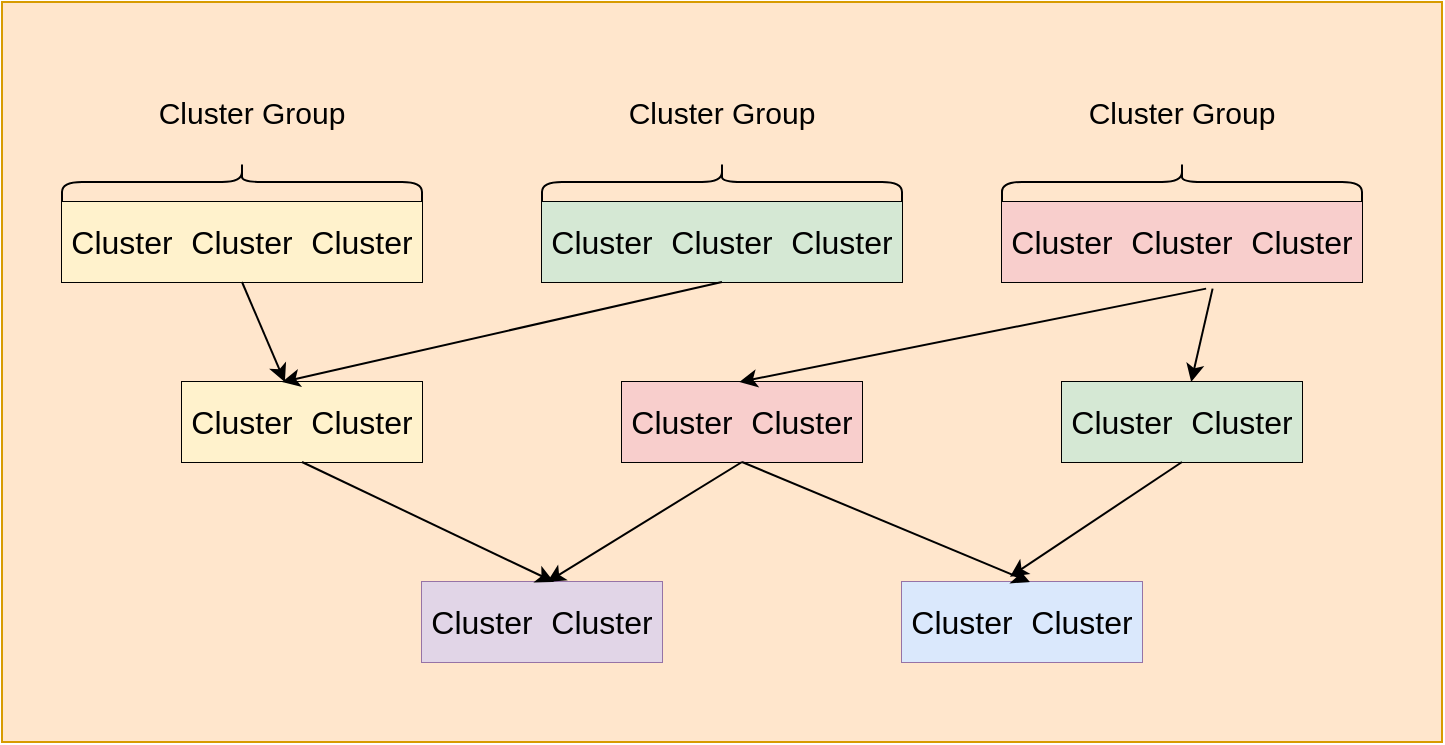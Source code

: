 <mxfile version="24.2.5" type="device">
  <diagram name="第 1 页" id="VGetV-blzMCB5gs2P7la">
    <mxGraphModel dx="2074" dy="1205" grid="1" gridSize="10" guides="1" tooltips="1" connect="1" arrows="1" fold="1" page="1" pageScale="1" pageWidth="827" pageHeight="1169" math="0" shadow="0">
      <root>
        <mxCell id="0" />
        <mxCell id="1" parent="0" />
        <mxCell id="lKoeeoKcMWWjzTY6-UFA-66" value="" style="rounded=0;whiteSpace=wrap;html=1;fillColor=#ffe6cc;strokeColor=#d79b00;" vertex="1" parent="1">
          <mxGeometry x="120" y="380" width="720" height="370" as="geometry" />
        </mxCell>
        <mxCell id="lKoeeoKcMWWjzTY6-UFA-3" value="" style="shape=table;startSize=0;container=1;collapsible=0;childLayout=tableLayout;fontSize=16;" vertex="1" parent="1">
          <mxGeometry x="150" y="480" width="180" height="40" as="geometry" />
        </mxCell>
        <mxCell id="lKoeeoKcMWWjzTY6-UFA-4" value="" style="shape=tableRow;horizontal=0;startSize=0;swimlaneHead=0;swimlaneBody=0;strokeColor=inherit;top=0;left=0;bottom=0;right=0;collapsible=0;dropTarget=0;fillColor=none;points=[[0,0.5],[1,0.5]];portConstraint=eastwest;fontSize=16;" vertex="1" parent="lKoeeoKcMWWjzTY6-UFA-3">
          <mxGeometry width="180" height="40" as="geometry" />
        </mxCell>
        <mxCell id="lKoeeoKcMWWjzTY6-UFA-5" value="Cluster" style="shape=partialRectangle;html=1;whiteSpace=wrap;connectable=0;strokeColor=#d6b656;overflow=hidden;fillColor=#fff2cc;top=0;left=0;bottom=0;right=0;pointerEvents=1;fontSize=16;" vertex="1" parent="lKoeeoKcMWWjzTY6-UFA-4">
          <mxGeometry width="60" height="40" as="geometry">
            <mxRectangle width="60" height="40" as="alternateBounds" />
          </mxGeometry>
        </mxCell>
        <mxCell id="lKoeeoKcMWWjzTY6-UFA-6" value="Cluster" style="shape=partialRectangle;html=1;whiteSpace=wrap;connectable=0;strokeColor=#d6b656;overflow=hidden;fillColor=#fff2cc;top=0;left=0;bottom=0;right=0;pointerEvents=1;fontSize=16;" vertex="1" parent="lKoeeoKcMWWjzTY6-UFA-4">
          <mxGeometry x="60" width="60" height="40" as="geometry">
            <mxRectangle width="60" height="40" as="alternateBounds" />
          </mxGeometry>
        </mxCell>
        <mxCell id="lKoeeoKcMWWjzTY6-UFA-7" value="Cluster" style="shape=partialRectangle;html=1;whiteSpace=wrap;connectable=0;strokeColor=#d6b656;overflow=hidden;fillColor=#fff2cc;top=0;left=0;bottom=0;right=0;pointerEvents=1;fontSize=16;" vertex="1" parent="lKoeeoKcMWWjzTY6-UFA-4">
          <mxGeometry x="120" width="60" height="40" as="geometry">
            <mxRectangle width="60" height="40" as="alternateBounds" />
          </mxGeometry>
        </mxCell>
        <mxCell id="lKoeeoKcMWWjzTY6-UFA-21" value="" style="shape=table;startSize=0;container=1;collapsible=0;childLayout=tableLayout;fontSize=16;" vertex="1" parent="1">
          <mxGeometry x="390" y="480" width="180" height="40" as="geometry" />
        </mxCell>
        <mxCell id="lKoeeoKcMWWjzTY6-UFA-22" value="" style="shape=tableRow;horizontal=0;startSize=0;swimlaneHead=0;swimlaneBody=0;strokeColor=inherit;top=0;left=0;bottom=0;right=0;collapsible=0;dropTarget=0;fillColor=none;points=[[0,0.5],[1,0.5]];portConstraint=eastwest;fontSize=16;" vertex="1" parent="lKoeeoKcMWWjzTY6-UFA-21">
          <mxGeometry width="180" height="40" as="geometry" />
        </mxCell>
        <mxCell id="lKoeeoKcMWWjzTY6-UFA-23" value="Cluster" style="shape=partialRectangle;html=1;whiteSpace=wrap;connectable=0;strokeColor=#82b366;overflow=hidden;fillColor=#d5e8d4;top=0;left=0;bottom=0;right=0;pointerEvents=1;fontSize=16;" vertex="1" parent="lKoeeoKcMWWjzTY6-UFA-22">
          <mxGeometry width="60" height="40" as="geometry">
            <mxRectangle width="60" height="40" as="alternateBounds" />
          </mxGeometry>
        </mxCell>
        <mxCell id="lKoeeoKcMWWjzTY6-UFA-24" value="Cluster" style="shape=partialRectangle;html=1;whiteSpace=wrap;connectable=0;strokeColor=#82b366;overflow=hidden;fillColor=#d5e8d4;top=0;left=0;bottom=0;right=0;pointerEvents=1;fontSize=16;" vertex="1" parent="lKoeeoKcMWWjzTY6-UFA-22">
          <mxGeometry x="60" width="60" height="40" as="geometry">
            <mxRectangle width="60" height="40" as="alternateBounds" />
          </mxGeometry>
        </mxCell>
        <mxCell id="lKoeeoKcMWWjzTY6-UFA-25" value="Cluster" style="shape=partialRectangle;html=1;whiteSpace=wrap;connectable=0;strokeColor=#82b366;overflow=hidden;fillColor=#d5e8d4;top=0;left=0;bottom=0;right=0;pointerEvents=1;fontSize=16;" vertex="1" parent="lKoeeoKcMWWjzTY6-UFA-22">
          <mxGeometry x="120" width="60" height="40" as="geometry">
            <mxRectangle width="60" height="40" as="alternateBounds" />
          </mxGeometry>
        </mxCell>
        <mxCell id="lKoeeoKcMWWjzTY6-UFA-26" value="" style="shape=table;startSize=0;container=1;collapsible=0;childLayout=tableLayout;fontSize=16;" vertex="1" parent="1">
          <mxGeometry x="620" y="480" width="180" height="40" as="geometry" />
        </mxCell>
        <mxCell id="lKoeeoKcMWWjzTY6-UFA-27" value="" style="shape=tableRow;horizontal=0;startSize=0;swimlaneHead=0;swimlaneBody=0;strokeColor=inherit;top=0;left=0;bottom=0;right=0;collapsible=0;dropTarget=0;fillColor=none;points=[[0,0.5],[1,0.5]];portConstraint=eastwest;fontSize=16;" vertex="1" parent="lKoeeoKcMWWjzTY6-UFA-26">
          <mxGeometry width="180" height="40" as="geometry" />
        </mxCell>
        <mxCell id="lKoeeoKcMWWjzTY6-UFA-28" value="Cluster" style="shape=partialRectangle;html=1;whiteSpace=wrap;connectable=0;strokeColor=#b85450;overflow=hidden;fillColor=#f8cecc;top=0;left=0;bottom=0;right=0;pointerEvents=1;fontSize=16;" vertex="1" parent="lKoeeoKcMWWjzTY6-UFA-27">
          <mxGeometry width="60" height="40" as="geometry">
            <mxRectangle width="60" height="40" as="alternateBounds" />
          </mxGeometry>
        </mxCell>
        <mxCell id="lKoeeoKcMWWjzTY6-UFA-29" value="Cluster" style="shape=partialRectangle;html=1;whiteSpace=wrap;connectable=0;strokeColor=#b85450;overflow=hidden;fillColor=#f8cecc;top=0;left=0;bottom=0;right=0;pointerEvents=1;fontSize=16;" vertex="1" parent="lKoeeoKcMWWjzTY6-UFA-27">
          <mxGeometry x="60" width="60" height="40" as="geometry">
            <mxRectangle width="60" height="40" as="alternateBounds" />
          </mxGeometry>
        </mxCell>
        <mxCell id="lKoeeoKcMWWjzTY6-UFA-30" value="Cluster" style="shape=partialRectangle;html=1;whiteSpace=wrap;connectable=0;strokeColor=#b85450;overflow=hidden;fillColor=#f8cecc;top=0;left=0;bottom=0;right=0;pointerEvents=1;fontSize=16;" vertex="1" parent="lKoeeoKcMWWjzTY6-UFA-27">
          <mxGeometry x="120" width="60" height="40" as="geometry">
            <mxRectangle width="60" height="40" as="alternateBounds" />
          </mxGeometry>
        </mxCell>
        <mxCell id="lKoeeoKcMWWjzTY6-UFA-31" value="" style="shape=table;startSize=0;container=1;collapsible=0;childLayout=tableLayout;fontSize=16;" vertex="1" parent="1">
          <mxGeometry x="210" y="570" width="120" height="40" as="geometry" />
        </mxCell>
        <mxCell id="lKoeeoKcMWWjzTY6-UFA-32" value="" style="shape=tableRow;horizontal=0;startSize=0;swimlaneHead=0;swimlaneBody=0;strokeColor=inherit;top=0;left=0;bottom=0;right=0;collapsible=0;dropTarget=0;fillColor=none;points=[[0,0.5],[1,0.5]];portConstraint=eastwest;fontSize=16;" vertex="1" parent="lKoeeoKcMWWjzTY6-UFA-31">
          <mxGeometry width="120" height="40" as="geometry" />
        </mxCell>
        <mxCell id="lKoeeoKcMWWjzTY6-UFA-33" value="Cluster" style="shape=partialRectangle;html=1;whiteSpace=wrap;connectable=0;strokeColor=#d6b656;overflow=hidden;fillColor=#fff2cc;top=0;left=0;bottom=0;right=0;pointerEvents=1;fontSize=16;" vertex="1" parent="lKoeeoKcMWWjzTY6-UFA-32">
          <mxGeometry width="60" height="40" as="geometry">
            <mxRectangle width="60" height="40" as="alternateBounds" />
          </mxGeometry>
        </mxCell>
        <mxCell id="lKoeeoKcMWWjzTY6-UFA-34" value="Cluster" style="shape=partialRectangle;html=1;whiteSpace=wrap;connectable=0;strokeColor=#d6b656;overflow=hidden;fillColor=#fff2cc;top=0;left=0;bottom=0;right=0;pointerEvents=1;fontSize=16;" vertex="1" parent="lKoeeoKcMWWjzTY6-UFA-32">
          <mxGeometry x="60" width="60" height="40" as="geometry">
            <mxRectangle width="60" height="40" as="alternateBounds" />
          </mxGeometry>
        </mxCell>
        <mxCell id="lKoeeoKcMWWjzTY6-UFA-36" value="" style="shape=table;startSize=0;container=1;collapsible=0;childLayout=tableLayout;fontSize=16;" vertex="1" parent="1">
          <mxGeometry x="430" y="570" width="120" height="40" as="geometry" />
        </mxCell>
        <mxCell id="lKoeeoKcMWWjzTY6-UFA-37" value="" style="shape=tableRow;horizontal=0;startSize=0;swimlaneHead=0;swimlaneBody=0;strokeColor=inherit;top=0;left=0;bottom=0;right=0;collapsible=0;dropTarget=0;fillColor=none;points=[[0,0.5],[1,0.5]];portConstraint=eastwest;fontSize=16;" vertex="1" parent="lKoeeoKcMWWjzTY6-UFA-36">
          <mxGeometry width="120" height="40" as="geometry" />
        </mxCell>
        <mxCell id="lKoeeoKcMWWjzTY6-UFA-38" value="Cluster" style="shape=partialRectangle;html=1;whiteSpace=wrap;connectable=0;strokeColor=#b85450;overflow=hidden;fillColor=#f8cecc;top=0;left=0;bottom=0;right=0;pointerEvents=1;fontSize=16;" vertex="1" parent="lKoeeoKcMWWjzTY6-UFA-37">
          <mxGeometry width="60" height="40" as="geometry">
            <mxRectangle width="60" height="40" as="alternateBounds" />
          </mxGeometry>
        </mxCell>
        <mxCell id="lKoeeoKcMWWjzTY6-UFA-39" value="Cluster" style="shape=partialRectangle;html=1;whiteSpace=wrap;connectable=0;strokeColor=#b85450;overflow=hidden;fillColor=#f8cecc;top=0;left=0;bottom=0;right=0;pointerEvents=1;fontSize=16;" vertex="1" parent="lKoeeoKcMWWjzTY6-UFA-37">
          <mxGeometry x="60" width="60" height="40" as="geometry">
            <mxRectangle width="60" height="40" as="alternateBounds" />
          </mxGeometry>
        </mxCell>
        <mxCell id="lKoeeoKcMWWjzTY6-UFA-40" value="" style="shape=table;startSize=0;container=1;collapsible=0;childLayout=tableLayout;fontSize=16;" vertex="1" parent="1">
          <mxGeometry x="650" y="570" width="120" height="40" as="geometry" />
        </mxCell>
        <mxCell id="lKoeeoKcMWWjzTY6-UFA-41" value="" style="shape=tableRow;horizontal=0;startSize=0;swimlaneHead=0;swimlaneBody=0;strokeColor=inherit;top=0;left=0;bottom=0;right=0;collapsible=0;dropTarget=0;fillColor=none;points=[[0,0.5],[1,0.5]];portConstraint=eastwest;fontSize=16;" vertex="1" parent="lKoeeoKcMWWjzTY6-UFA-40">
          <mxGeometry width="120" height="40" as="geometry" />
        </mxCell>
        <mxCell id="lKoeeoKcMWWjzTY6-UFA-42" value="Cluster" style="shape=partialRectangle;html=1;whiteSpace=wrap;connectable=0;strokeColor=#82b366;overflow=hidden;fillColor=#d5e8d4;top=0;left=0;bottom=0;right=0;pointerEvents=1;fontSize=16;" vertex="1" parent="lKoeeoKcMWWjzTY6-UFA-41">
          <mxGeometry width="60" height="40" as="geometry">
            <mxRectangle width="60" height="40" as="alternateBounds" />
          </mxGeometry>
        </mxCell>
        <mxCell id="lKoeeoKcMWWjzTY6-UFA-43" value="Cluster" style="shape=partialRectangle;html=1;whiteSpace=wrap;connectable=0;strokeColor=#82b366;overflow=hidden;fillColor=#d5e8d4;top=0;left=0;bottom=0;right=0;pointerEvents=1;fontSize=16;" vertex="1" parent="lKoeeoKcMWWjzTY6-UFA-41">
          <mxGeometry x="60" width="60" height="40" as="geometry">
            <mxRectangle width="60" height="40" as="alternateBounds" />
          </mxGeometry>
        </mxCell>
        <mxCell id="lKoeeoKcMWWjzTY6-UFA-44" value="" style="shape=table;startSize=0;container=1;collapsible=0;childLayout=tableLayout;fontSize=16;fillColor=#e1d5e7;strokeColor=#9673a6;" vertex="1" parent="1">
          <mxGeometry x="330" y="670" width="120" height="40" as="geometry" />
        </mxCell>
        <mxCell id="lKoeeoKcMWWjzTY6-UFA-45" value="" style="shape=tableRow;horizontal=0;startSize=0;swimlaneHead=0;swimlaneBody=0;strokeColor=inherit;top=0;left=0;bottom=0;right=0;collapsible=0;dropTarget=0;fillColor=none;points=[[0,0.5],[1,0.5]];portConstraint=eastwest;fontSize=16;" vertex="1" parent="lKoeeoKcMWWjzTY6-UFA-44">
          <mxGeometry width="120" height="40" as="geometry" />
        </mxCell>
        <mxCell id="lKoeeoKcMWWjzTY6-UFA-46" value="Cluster" style="shape=partialRectangle;html=1;whiteSpace=wrap;connectable=0;strokeColor=#9673a6;overflow=hidden;fillColor=#e1d5e7;top=0;left=0;bottom=0;right=0;pointerEvents=1;fontSize=16;" vertex="1" parent="lKoeeoKcMWWjzTY6-UFA-45">
          <mxGeometry width="60" height="40" as="geometry">
            <mxRectangle width="60" height="40" as="alternateBounds" />
          </mxGeometry>
        </mxCell>
        <mxCell id="lKoeeoKcMWWjzTY6-UFA-47" value="Cluster" style="shape=partialRectangle;html=1;whiteSpace=wrap;connectable=0;strokeColor=#9673a6;overflow=hidden;fillColor=#e1d5e7;top=0;left=0;bottom=0;right=0;pointerEvents=1;fontSize=16;" vertex="1" parent="lKoeeoKcMWWjzTY6-UFA-45">
          <mxGeometry x="60" width="60" height="40" as="geometry">
            <mxRectangle width="60" height="40" as="alternateBounds" />
          </mxGeometry>
        </mxCell>
        <mxCell id="lKoeeoKcMWWjzTY6-UFA-48" value="" style="shape=table;startSize=0;container=1;collapsible=0;childLayout=tableLayout;fontSize=16;fillColor=#e1d5e7;strokeColor=#9673a6;" vertex="1" parent="1">
          <mxGeometry x="570" y="670" width="120" height="40" as="geometry" />
        </mxCell>
        <mxCell id="lKoeeoKcMWWjzTY6-UFA-49" value="" style="shape=tableRow;horizontal=0;startSize=0;swimlaneHead=0;swimlaneBody=0;strokeColor=inherit;top=0;left=0;bottom=0;right=0;collapsible=0;dropTarget=0;fillColor=none;points=[[0,0.5],[1,0.5]];portConstraint=eastwest;fontSize=16;" vertex="1" parent="lKoeeoKcMWWjzTY6-UFA-48">
          <mxGeometry width="120" height="40" as="geometry" />
        </mxCell>
        <mxCell id="lKoeeoKcMWWjzTY6-UFA-50" value="Cluster" style="shape=partialRectangle;html=1;whiteSpace=wrap;connectable=0;strokeColor=#6c8ebf;overflow=hidden;fillColor=#dae8fc;top=0;left=0;bottom=0;right=0;pointerEvents=1;fontSize=16;" vertex="1" parent="lKoeeoKcMWWjzTY6-UFA-49">
          <mxGeometry width="60" height="40" as="geometry">
            <mxRectangle width="60" height="40" as="alternateBounds" />
          </mxGeometry>
        </mxCell>
        <mxCell id="lKoeeoKcMWWjzTY6-UFA-51" value="Cluster" style="shape=partialRectangle;html=1;whiteSpace=wrap;connectable=0;strokeColor=#6c8ebf;overflow=hidden;fillColor=#dae8fc;top=0;left=0;bottom=0;right=0;pointerEvents=1;fontSize=16;" vertex="1" parent="lKoeeoKcMWWjzTY6-UFA-49">
          <mxGeometry x="60" width="60" height="40" as="geometry">
            <mxRectangle width="60" height="40" as="alternateBounds" />
          </mxGeometry>
        </mxCell>
        <mxCell id="lKoeeoKcMWWjzTY6-UFA-52" value="" style="shape=curlyBracket;whiteSpace=wrap;html=1;rounded=1;flipH=1;labelPosition=right;verticalLabelPosition=middle;align=left;verticalAlign=middle;direction=south;" vertex="1" parent="1">
          <mxGeometry x="150" y="460" width="180" height="20" as="geometry" />
        </mxCell>
        <mxCell id="lKoeeoKcMWWjzTY6-UFA-53" value="" style="shape=curlyBracket;whiteSpace=wrap;html=1;rounded=1;flipH=1;labelPosition=right;verticalLabelPosition=middle;align=left;verticalAlign=middle;direction=south;" vertex="1" parent="1">
          <mxGeometry x="390" y="460" width="180" height="20" as="geometry" />
        </mxCell>
        <mxCell id="lKoeeoKcMWWjzTY6-UFA-54" value="" style="shape=curlyBracket;whiteSpace=wrap;html=1;rounded=1;flipH=1;labelPosition=right;verticalLabelPosition=middle;align=left;verticalAlign=middle;direction=south;" vertex="1" parent="1">
          <mxGeometry x="620" y="460" width="180" height="20" as="geometry" />
        </mxCell>
        <mxCell id="lKoeeoKcMWWjzTY6-UFA-55" value="Cluster Group" style="text;html=1;align=center;verticalAlign=middle;whiteSpace=wrap;rounded=0;fontSize=15;" vertex="1" parent="1">
          <mxGeometry x="170" y="420" width="150" height="30" as="geometry" />
        </mxCell>
        <mxCell id="lKoeeoKcMWWjzTY6-UFA-56" value="Cluster Group" style="text;html=1;align=center;verticalAlign=middle;whiteSpace=wrap;rounded=0;fontSize=15;" vertex="1" parent="1">
          <mxGeometry x="405" y="420" width="150" height="30" as="geometry" />
        </mxCell>
        <mxCell id="lKoeeoKcMWWjzTY6-UFA-57" value="Cluster Group" style="text;html=1;align=center;verticalAlign=middle;whiteSpace=wrap;rounded=0;fontSize=15;" vertex="1" parent="1">
          <mxGeometry x="635" y="420" width="150" height="30" as="geometry" />
        </mxCell>
        <mxCell id="lKoeeoKcMWWjzTY6-UFA-58" value="" style="endArrow=classic;html=1;rounded=0;exitX=0.5;exitY=1;exitDx=0;exitDy=0;" edge="1" parent="1" source="lKoeeoKcMWWjzTY6-UFA-3" target="lKoeeoKcMWWjzTY6-UFA-32">
          <mxGeometry width="50" height="50" relative="1" as="geometry">
            <mxPoint x="390" y="640" as="sourcePoint" />
            <mxPoint x="440" y="590" as="targetPoint" />
          </mxGeometry>
        </mxCell>
        <mxCell id="lKoeeoKcMWWjzTY6-UFA-59" value="" style="endArrow=classic;html=1;rounded=0;exitX=0.5;exitY=1;exitDx=0;exitDy=0;" edge="1" parent="1" source="lKoeeoKcMWWjzTY6-UFA-21">
          <mxGeometry width="50" height="50" relative="1" as="geometry">
            <mxPoint x="250" y="530" as="sourcePoint" />
            <mxPoint x="260" y="570" as="targetPoint" />
          </mxGeometry>
        </mxCell>
        <mxCell id="lKoeeoKcMWWjzTY6-UFA-60" value="" style="endArrow=classic;html=1;rounded=0;exitX=0.567;exitY=1.083;exitDx=0;exitDy=0;exitPerimeter=0;entryX=0.489;entryY=0;entryDx=0;entryDy=0;entryPerimeter=0;" edge="1" parent="1" source="lKoeeoKcMWWjzTY6-UFA-27" target="lKoeeoKcMWWjzTY6-UFA-37">
          <mxGeometry width="50" height="50" relative="1" as="geometry">
            <mxPoint x="250" y="530" as="sourcePoint" />
            <mxPoint x="271" y="580" as="targetPoint" />
          </mxGeometry>
        </mxCell>
        <mxCell id="lKoeeoKcMWWjzTY6-UFA-61" value="" style="endArrow=classic;html=1;rounded=0;exitX=0.585;exitY=1.083;exitDx=0;exitDy=0;exitPerimeter=0;" edge="1" parent="1" source="lKoeeoKcMWWjzTY6-UFA-27" target="lKoeeoKcMWWjzTY6-UFA-41">
          <mxGeometry width="50" height="50" relative="1" as="geometry">
            <mxPoint x="732" y="533" as="sourcePoint" />
            <mxPoint x="499" y="580" as="targetPoint" />
          </mxGeometry>
        </mxCell>
        <mxCell id="lKoeeoKcMWWjzTY6-UFA-62" value="" style="endArrow=classic;html=1;rounded=0;exitX=0.5;exitY=1;exitDx=0;exitDy=0;entryX=0.55;entryY=0;entryDx=0;entryDy=0;entryPerimeter=0;" edge="1" parent="1" target="lKoeeoKcMWWjzTY6-UFA-45">
          <mxGeometry width="50" height="50" relative="1" as="geometry">
            <mxPoint x="270" y="610" as="sourcePoint" />
            <mxPoint x="291" y="660" as="targetPoint" />
          </mxGeometry>
        </mxCell>
        <mxCell id="lKoeeoKcMWWjzTY6-UFA-63" value="" style="endArrow=classic;html=1;rounded=0;exitX=0.5;exitY=1;exitDx=0;exitDy=0;entryX=0.522;entryY=0;entryDx=0;entryDy=0;entryPerimeter=0;" edge="1" parent="1" source="lKoeeoKcMWWjzTY6-UFA-36" target="lKoeeoKcMWWjzTY6-UFA-45">
          <mxGeometry width="50" height="50" relative="1" as="geometry">
            <mxPoint x="280" y="620" as="sourcePoint" />
            <mxPoint x="406" y="680" as="targetPoint" />
          </mxGeometry>
        </mxCell>
        <mxCell id="lKoeeoKcMWWjzTY6-UFA-64" value="" style="endArrow=classic;html=1;rounded=0;exitX=0.5;exitY=1;exitDx=0;exitDy=0;entryX=0.45;entryY=-0.067;entryDx=0;entryDy=0;entryPerimeter=0;" edge="1" parent="1" source="lKoeeoKcMWWjzTY6-UFA-40" target="lKoeeoKcMWWjzTY6-UFA-49">
          <mxGeometry width="50" height="50" relative="1" as="geometry">
            <mxPoint x="500" y="620" as="sourcePoint" />
            <mxPoint x="403" y="680" as="targetPoint" />
          </mxGeometry>
        </mxCell>
        <mxCell id="lKoeeoKcMWWjzTY6-UFA-65" value="" style="endArrow=classic;html=1;rounded=0;exitX=0.5;exitY=1;exitDx=0;exitDy=0;entryX=0.533;entryY=0;entryDx=0;entryDy=0;entryPerimeter=0;" edge="1" parent="1" source="lKoeeoKcMWWjzTY6-UFA-36" target="lKoeeoKcMWWjzTY6-UFA-49">
          <mxGeometry width="50" height="50" relative="1" as="geometry">
            <mxPoint x="720" y="620" as="sourcePoint" />
            <mxPoint x="634" y="677" as="targetPoint" />
          </mxGeometry>
        </mxCell>
      </root>
    </mxGraphModel>
  </diagram>
</mxfile>
